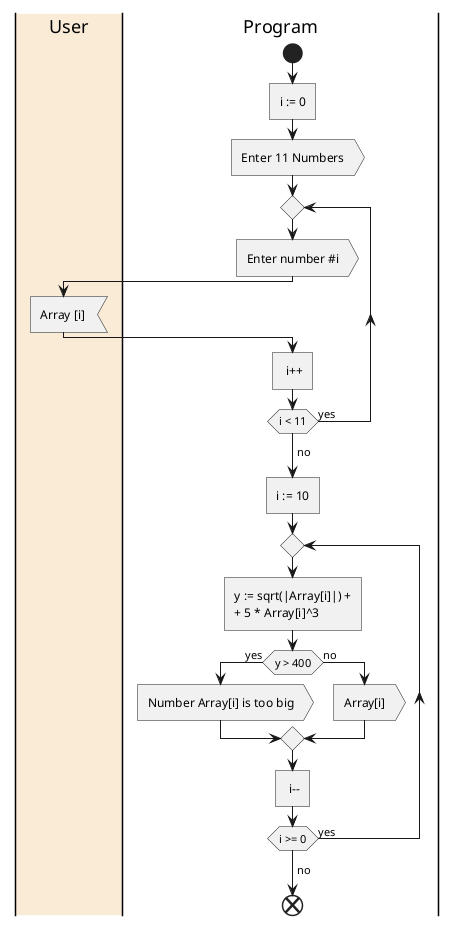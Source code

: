 @startuml
|#AntiqueWhite|User|
|Program|
start
:i := 0]
:Enter 11 Numbers>
repeat
	:Enter number #i>
	|User|
	:Array [i] <
	|Program|
	: i++]
repeat while (i < 11) is (yes)
->no;
:i := 10]
repeat
	:y := sqrt(|Array[i]|) + 
	+ 5 * Array[i]^3]
	if (y > 400) then (yes)
		:Number Array[i] is too big>
	else (no)
		:Array[i]>
	endif
		: i--]
repeat while (i >= 0) is (yes)
->no;
end
@enduml
